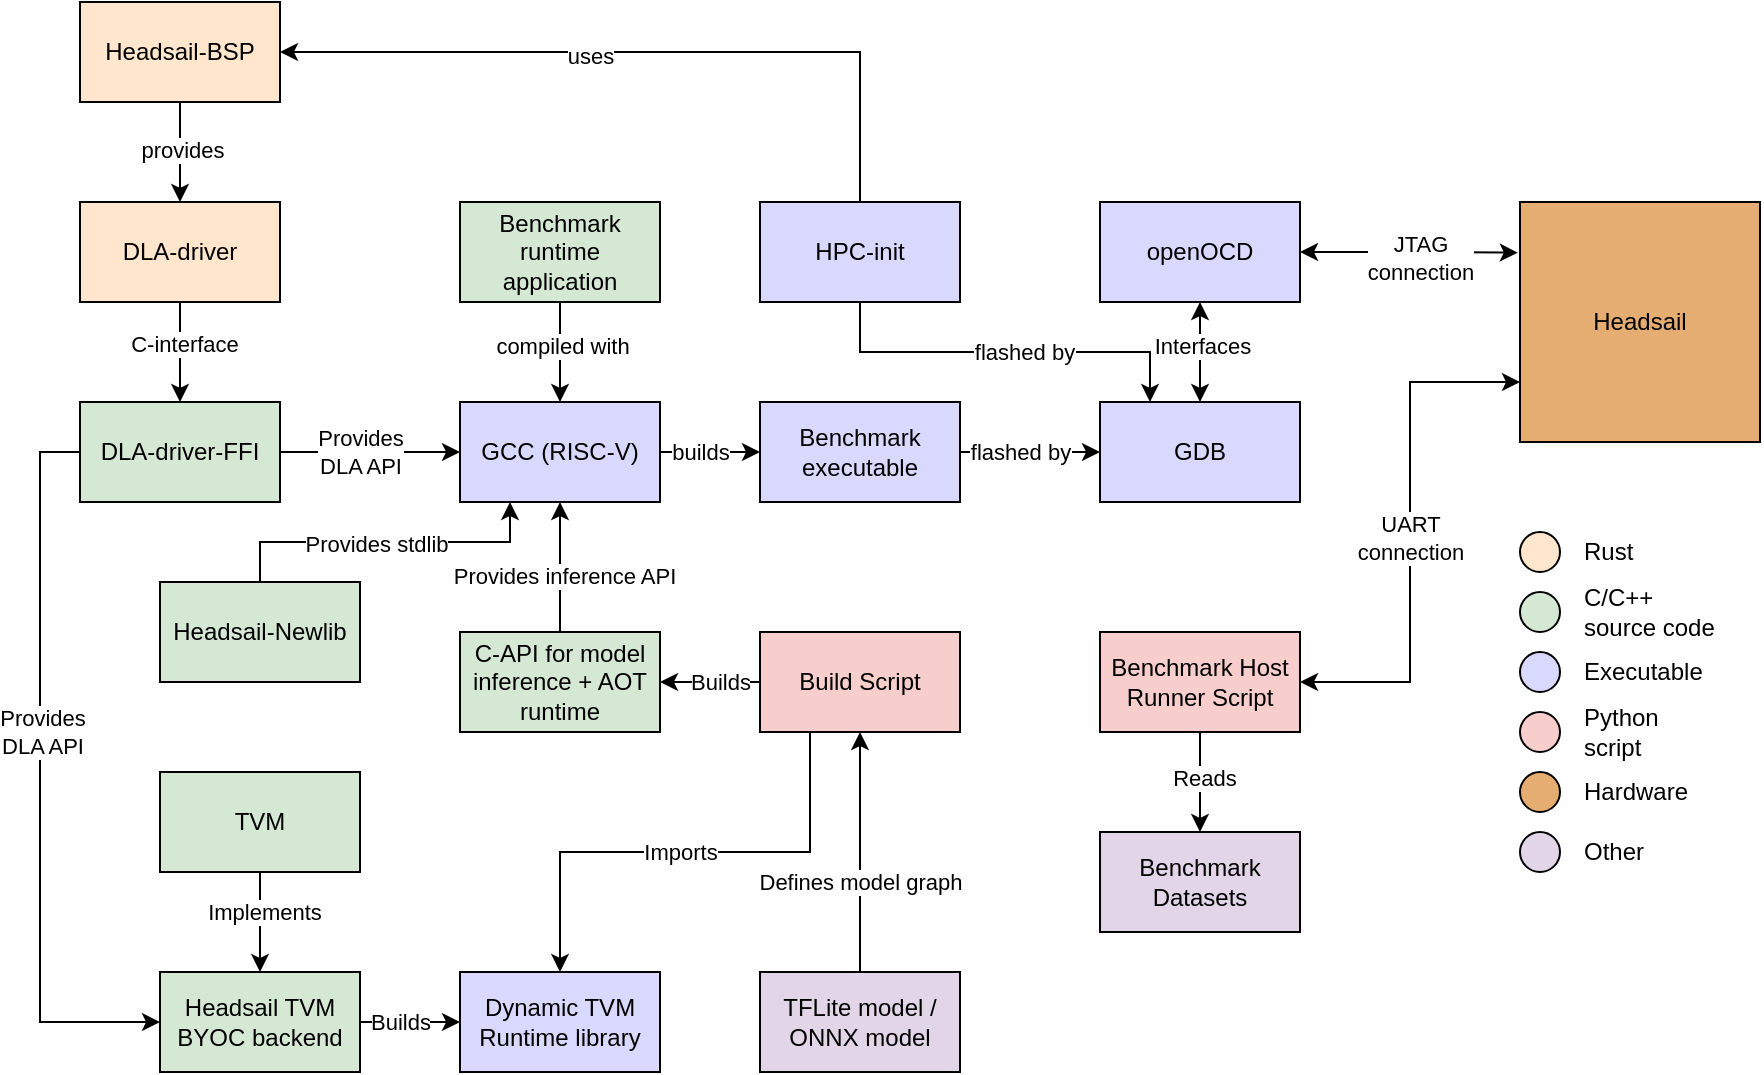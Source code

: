<mxfile version="24.8.4">
  <diagram name="Page-1" id="N4_iqDFgwWi0Bze136Xa">
    <mxGraphModel dx="1997" dy="744" grid="1" gridSize="10" guides="1" tooltips="1" connect="1" arrows="1" fold="1" page="1" pageScale="1" pageWidth="827" pageHeight="1169" math="0" shadow="0">
      <root>
        <mxCell id="0" />
        <mxCell id="1" parent="0" />
        <mxCell id="rBBJiRSD55_WXu8vEXPU-28" style="edgeStyle=orthogonalEdgeStyle;rounded=0;orthogonalLoop=1;jettySize=auto;html=1;exitX=0.5;exitY=1;exitDx=0;exitDy=0;entryX=0.5;entryY=0;entryDx=0;entryDy=0;" parent="1" source="rBBJiRSD55_WXu8vEXPU-1" target="rBBJiRSD55_WXu8vEXPU-17" edge="1">
          <mxGeometry relative="1" as="geometry" />
        </mxCell>
        <mxCell id="rBBJiRSD55_WXu8vEXPU-62" value="provides" style="edgeLabel;html=1;align=center;verticalAlign=middle;resizable=0;points=[];" parent="rBBJiRSD55_WXu8vEXPU-28" vertex="1" connectable="0">
          <mxGeometry x="-0.05" y="1" relative="1" as="geometry">
            <mxPoint as="offset" />
          </mxGeometry>
        </mxCell>
        <mxCell id="rBBJiRSD55_WXu8vEXPU-33" style="edgeStyle=orthogonalEdgeStyle;rounded=0;orthogonalLoop=1;jettySize=auto;html=1;exitX=1;exitY=0.5;exitDx=0;exitDy=0;entryX=0.5;entryY=0;entryDx=0;entryDy=0;startArrow=classic;startFill=1;endArrow=none;endFill=0;" parent="1" source="rBBJiRSD55_WXu8vEXPU-1" target="rBBJiRSD55_WXu8vEXPU-31" edge="1">
          <mxGeometry relative="1" as="geometry" />
        </mxCell>
        <mxCell id="rBBJiRSD55_WXu8vEXPU-61" value="uses" style="edgeLabel;html=1;align=center;verticalAlign=middle;resizable=0;points=[];" parent="rBBJiRSD55_WXu8vEXPU-33" vertex="1" connectable="0">
          <mxGeometry x="-0.151" y="-2" relative="1" as="geometry">
            <mxPoint as="offset" />
          </mxGeometry>
        </mxCell>
        <mxCell id="rBBJiRSD55_WXu8vEXPU-1" value="Headsail-BSP" style="rounded=0;whiteSpace=wrap;html=1;fillColor=#ffe6cc;strokeColor=default;" parent="1" vertex="1">
          <mxGeometry x="-40" y="180" width="100" height="50" as="geometry" />
        </mxCell>
        <mxCell id="rBBJiRSD55_WXu8vEXPU-2" value="" style="ellipse;whiteSpace=wrap;html=1;aspect=fixed;fillColor=#ffe6cc;strokeColor=#000000;" parent="1" vertex="1">
          <mxGeometry x="680" y="445" width="20" height="20" as="geometry" />
        </mxCell>
        <mxCell id="rBBJiRSD55_WXu8vEXPU-3" value="Rust" style="text;html=1;align=left;verticalAlign=middle;whiteSpace=wrap;rounded=0;" parent="1" vertex="1">
          <mxGeometry x="710" y="440" width="60" height="30" as="geometry" />
        </mxCell>
        <mxCell id="rBBJiRSD55_WXu8vEXPU-5" value="" style="ellipse;whiteSpace=wrap;html=1;aspect=fixed;fillColor=#d5e8d4;strokeColor=#000000;" parent="1" vertex="1">
          <mxGeometry x="680" y="475" width="20" height="20" as="geometry" />
        </mxCell>
        <mxCell id="rBBJiRSD55_WXu8vEXPU-6" value="C/C++ source code" style="text;html=1;align=left;verticalAlign=middle;whiteSpace=wrap;rounded=0;" parent="1" vertex="1">
          <mxGeometry x="710" y="470" width="70" height="30" as="geometry" />
        </mxCell>
        <mxCell id="rBBJiRSD55_WXu8vEXPU-7" value="" style="ellipse;whiteSpace=wrap;html=1;aspect=fixed;fillColor=#D9D9FF;strokeColor=#000000;" parent="1" vertex="1">
          <mxGeometry x="680" y="505" width="20" height="20" as="geometry" />
        </mxCell>
        <mxCell id="rBBJiRSD55_WXu8vEXPU-8" value="Executable" style="text;html=1;align=left;verticalAlign=middle;whiteSpace=wrap;rounded=0;" parent="1" vertex="1">
          <mxGeometry x="710" y="500" width="60" height="30" as="geometry" />
        </mxCell>
        <mxCell id="rBBJiRSD55_WXu8vEXPU-9" value="" style="ellipse;whiteSpace=wrap;html=1;aspect=fixed;fillColor=#E6AD73;strokeColor=#000000;fontColor=#333333;" parent="1" vertex="1">
          <mxGeometry x="680" y="565" width="20" height="20" as="geometry" />
        </mxCell>
        <mxCell id="rBBJiRSD55_WXu8vEXPU-10" value="Hardware" style="text;html=1;align=left;verticalAlign=middle;whiteSpace=wrap;rounded=0;" parent="1" vertex="1">
          <mxGeometry x="710" y="560" width="60" height="30" as="geometry" />
        </mxCell>
        <mxCell id="rBBJiRSD55_WXu8vEXPU-37" style="edgeStyle=orthogonalEdgeStyle;rounded=0;orthogonalLoop=1;jettySize=auto;html=1;exitX=0.5;exitY=1;exitDx=0;exitDy=0;entryX=0.5;entryY=0;entryDx=0;entryDy=0;" parent="1" source="rBBJiRSD55_WXu8vEXPU-12" target="rBBJiRSD55_WXu8vEXPU-36" edge="1">
          <mxGeometry relative="1" as="geometry" />
        </mxCell>
        <mxCell id="rBBJiRSD55_WXu8vEXPU-73" value="&lt;div&gt;Implements&lt;/div&gt;" style="edgeLabel;html=1;align=center;verticalAlign=middle;resizable=0;points=[];" parent="rBBJiRSD55_WXu8vEXPU-37" vertex="1" connectable="0">
          <mxGeometry x="-0.212" y="2" relative="1" as="geometry">
            <mxPoint as="offset" />
          </mxGeometry>
        </mxCell>
        <mxCell id="rBBJiRSD55_WXu8vEXPU-12" value="TVM" style="rounded=0;whiteSpace=wrap;html=1;fillColor=#d5e8d4;strokeColor=default;" parent="1" vertex="1">
          <mxGeometry y="565" width="100" height="50" as="geometry" />
        </mxCell>
        <mxCell id="rBBJiRSD55_WXu8vEXPU-25" style="edgeStyle=orthogonalEdgeStyle;rounded=0;orthogonalLoop=1;jettySize=auto;html=1;exitX=1;exitY=0.5;exitDx=0;exitDy=0;entryX=0;entryY=0.5;entryDx=0;entryDy=0;" parent="1" source="rBBJiRSD55_WXu8vEXPU-13" target="rBBJiRSD55_WXu8vEXPU-21" edge="1">
          <mxGeometry relative="1" as="geometry" />
        </mxCell>
        <mxCell id="rBBJiRSD55_WXu8vEXPU-58" value="builds" style="edgeLabel;html=1;align=center;verticalAlign=middle;resizable=0;points=[];" parent="rBBJiRSD55_WXu8vEXPU-25" vertex="1" connectable="0">
          <mxGeometry x="-0.271" relative="1" as="geometry">
            <mxPoint x="2" as="offset" />
          </mxGeometry>
        </mxCell>
        <mxCell id="rBBJiRSD55_WXu8vEXPU-13" value="GCC (RISC-V)" style="rounded=0;whiteSpace=wrap;html=1;fillColor=#D9D9FF;strokeColor=default;" parent="1" vertex="1">
          <mxGeometry x="150" y="380" width="100" height="50" as="geometry" />
        </mxCell>
        <mxCell id="rBBJiRSD55_WXu8vEXPU-50" style="edgeStyle=orthogonalEdgeStyle;rounded=0;orthogonalLoop=1;jettySize=auto;html=1;exitX=0.5;exitY=0;exitDx=0;exitDy=0;entryX=0.25;entryY=1;entryDx=0;entryDy=0;" parent="1" source="rBBJiRSD55_WXu8vEXPU-14" target="rBBJiRSD55_WXu8vEXPU-13" edge="1">
          <mxGeometry relative="1" as="geometry" />
        </mxCell>
        <mxCell id="rBBJiRSD55_WXu8vEXPU-56" value="Provides stdlib" style="edgeLabel;html=1;align=center;verticalAlign=middle;resizable=0;points=[];" parent="rBBJiRSD55_WXu8vEXPU-50" vertex="1" connectable="0">
          <mxGeometry x="-0.063" y="-1" relative="1" as="geometry">
            <mxPoint as="offset" />
          </mxGeometry>
        </mxCell>
        <mxCell id="rBBJiRSD55_WXu8vEXPU-14" value="Headsail-Newlib" style="rounded=0;whiteSpace=wrap;html=1;fillColor=#d5e8d4;strokeColor=default;" parent="1" vertex="1">
          <mxGeometry y="470" width="100" height="50" as="geometry" />
        </mxCell>
        <mxCell id="rBBJiRSD55_WXu8vEXPU-15" value="openOCD" style="rounded=0;whiteSpace=wrap;html=1;fillColor=#D9D9FF;strokeColor=default;" parent="1" vertex="1">
          <mxGeometry x="470" y="280" width="100" height="50" as="geometry" />
        </mxCell>
        <mxCell id="rBBJiRSD55_WXu8vEXPU-22" style="edgeStyle=orthogonalEdgeStyle;rounded=0;orthogonalLoop=1;jettySize=auto;html=1;exitX=0.5;exitY=0;exitDx=0;exitDy=0;entryX=0.5;entryY=1;entryDx=0;entryDy=0;startArrow=classic;startFill=1;" parent="1" source="rBBJiRSD55_WXu8vEXPU-16" target="rBBJiRSD55_WXu8vEXPU-15" edge="1">
          <mxGeometry relative="1" as="geometry" />
        </mxCell>
        <mxCell id="rBBJiRSD55_WXu8vEXPU-67" value="Interfaces" style="edgeLabel;html=1;align=center;verticalAlign=middle;resizable=0;points=[];" parent="rBBJiRSD55_WXu8vEXPU-22" vertex="1" connectable="0">
          <mxGeometry x="0.121" y="-1" relative="1" as="geometry">
            <mxPoint as="offset" />
          </mxGeometry>
        </mxCell>
        <mxCell id="rBBJiRSD55_WXu8vEXPU-16" value="GDB" style="rounded=0;whiteSpace=wrap;html=1;fillColor=#D9D9FF;strokeColor=default;" parent="1" vertex="1">
          <mxGeometry x="470" y="380" width="100" height="50" as="geometry" />
        </mxCell>
        <mxCell id="rBBJiRSD55_WXu8vEXPU-27" style="edgeStyle=orthogonalEdgeStyle;rounded=0;orthogonalLoop=1;jettySize=auto;html=1;exitX=0.5;exitY=1;exitDx=0;exitDy=0;" parent="1" source="rBBJiRSD55_WXu8vEXPU-17" target="rBBJiRSD55_WXu8vEXPU-18" edge="1">
          <mxGeometry relative="1" as="geometry" />
        </mxCell>
        <mxCell id="rBBJiRSD55_WXu8vEXPU-63" value="C-interface" style="edgeLabel;html=1;align=center;verticalAlign=middle;resizable=0;points=[];" parent="rBBJiRSD55_WXu8vEXPU-27" vertex="1" connectable="0">
          <mxGeometry x="-0.176" y="2" relative="1" as="geometry">
            <mxPoint as="offset" />
          </mxGeometry>
        </mxCell>
        <mxCell id="rBBJiRSD55_WXu8vEXPU-17" value="DLA-driver" style="rounded=0;whiteSpace=wrap;html=1;fillColor=#ffe6cc;strokeColor=default;" parent="1" vertex="1">
          <mxGeometry x="-40" y="280" width="100" height="50" as="geometry" />
        </mxCell>
        <mxCell id="rBBJiRSD55_WXu8vEXPU-26" style="edgeStyle=orthogonalEdgeStyle;rounded=0;orthogonalLoop=1;jettySize=auto;html=1;exitX=1;exitY=0.5;exitDx=0;exitDy=0;entryX=0;entryY=0.5;entryDx=0;entryDy=0;" parent="1" source="rBBJiRSD55_WXu8vEXPU-18" target="rBBJiRSD55_WXu8vEXPU-13" edge="1">
          <mxGeometry relative="1" as="geometry" />
        </mxCell>
        <mxCell id="rBBJiRSD55_WXu8vEXPU-57" value="&lt;div&gt;Provides&lt;/div&gt;&lt;div&gt;DLA API&lt;br&gt;&lt;/div&gt;" style="edgeLabel;html=1;align=center;verticalAlign=middle;resizable=0;points=[];" parent="rBBJiRSD55_WXu8vEXPU-26" vertex="1" connectable="0">
          <mxGeometry x="-0.121" relative="1" as="geometry">
            <mxPoint as="offset" />
          </mxGeometry>
        </mxCell>
        <mxCell id="rBBJiRSD55_WXu8vEXPU-35" style="edgeStyle=orthogonalEdgeStyle;rounded=0;orthogonalLoop=1;jettySize=auto;html=1;exitX=0;exitY=0.5;exitDx=0;exitDy=0;entryX=0;entryY=0.5;entryDx=0;entryDy=0;" parent="1" source="rBBJiRSD55_WXu8vEXPU-18" target="rBBJiRSD55_WXu8vEXPU-36" edge="1">
          <mxGeometry relative="1" as="geometry" />
        </mxCell>
        <mxCell id="rBBJiRSD55_WXu8vEXPU-66" value="&lt;div&gt;Provides&lt;/div&gt;&lt;div&gt;DLA API&lt;br&gt;&lt;/div&gt;" style="edgeLabel;html=1;align=center;verticalAlign=middle;resizable=0;points=[];" parent="rBBJiRSD55_WXu8vEXPU-35" vertex="1" connectable="0">
          <mxGeometry x="-0.323" y="1" relative="1" as="geometry">
            <mxPoint y="36" as="offset" />
          </mxGeometry>
        </mxCell>
        <mxCell id="rBBJiRSD55_WXu8vEXPU-18" value="DLA-driver-FFI" style="rounded=0;whiteSpace=wrap;html=1;fillColor=#d5e8d4;strokeColor=default;" parent="1" vertex="1">
          <mxGeometry x="-40" y="380" width="100" height="50" as="geometry" />
        </mxCell>
        <mxCell id="rBBJiRSD55_WXu8vEXPU-30" style="edgeStyle=orthogonalEdgeStyle;rounded=0;orthogonalLoop=1;jettySize=auto;html=1;exitX=0.5;exitY=1;exitDx=0;exitDy=0;" parent="1" source="rBBJiRSD55_WXu8vEXPU-19" target="rBBJiRSD55_WXu8vEXPU-13" edge="1">
          <mxGeometry relative="1" as="geometry" />
        </mxCell>
        <mxCell id="rBBJiRSD55_WXu8vEXPU-74" value="compiled with" style="edgeLabel;html=1;align=center;verticalAlign=middle;resizable=0;points=[];" parent="rBBJiRSD55_WXu8vEXPU-30" vertex="1" connectable="0">
          <mxGeometry x="-0.119" y="1" relative="1" as="geometry">
            <mxPoint as="offset" />
          </mxGeometry>
        </mxCell>
        <mxCell id="rBBJiRSD55_WXu8vEXPU-19" value="Benchmark runtime application" style="rounded=0;whiteSpace=wrap;html=1;fillColor=#d5e8d4;strokeColor=default;" parent="1" vertex="1">
          <mxGeometry x="150" y="280" width="100" height="50" as="geometry" />
        </mxCell>
        <mxCell id="rBBJiRSD55_WXu8vEXPU-20" value="Headsail" style="rounded=0;whiteSpace=wrap;html=1;fillColor=#E6AD73;strokeColor=default;" parent="1" vertex="1">
          <mxGeometry x="680" y="280" width="120" height="120" as="geometry" />
        </mxCell>
        <mxCell id="rBBJiRSD55_WXu8vEXPU-24" style="edgeStyle=orthogonalEdgeStyle;rounded=0;orthogonalLoop=1;jettySize=auto;html=1;exitX=1;exitY=0.5;exitDx=0;exitDy=0;entryX=0;entryY=0.5;entryDx=0;entryDy=0;" parent="1" source="rBBJiRSD55_WXu8vEXPU-21" target="rBBJiRSD55_WXu8vEXPU-16" edge="1">
          <mxGeometry relative="1" as="geometry" />
        </mxCell>
        <mxCell id="rBBJiRSD55_WXu8vEXPU-59" value="flashed by" style="edgeLabel;html=1;align=center;verticalAlign=middle;resizable=0;points=[];" parent="rBBJiRSD55_WXu8vEXPU-24" vertex="1" connectable="0">
          <mxGeometry x="-0.07" relative="1" as="geometry">
            <mxPoint x="-3" as="offset" />
          </mxGeometry>
        </mxCell>
        <mxCell id="rBBJiRSD55_WXu8vEXPU-21" value="Benchmark executable" style="rounded=0;whiteSpace=wrap;html=1;fillColor=#D9D9FF;strokeColor=default;" parent="1" vertex="1">
          <mxGeometry x="300" y="380" width="100" height="50" as="geometry" />
        </mxCell>
        <mxCell id="rBBJiRSD55_WXu8vEXPU-23" style="edgeStyle=orthogonalEdgeStyle;rounded=0;orthogonalLoop=1;jettySize=auto;html=1;exitX=1;exitY=0.5;exitDx=0;exitDy=0;entryX=-0.009;entryY=0.211;entryDx=0;entryDy=0;entryPerimeter=0;startArrow=classic;startFill=1;" parent="1" source="rBBJiRSD55_WXu8vEXPU-15" target="rBBJiRSD55_WXu8vEXPU-20" edge="1">
          <mxGeometry relative="1" as="geometry" />
        </mxCell>
        <mxCell id="rBBJiRSD55_WXu8vEXPU-68" value="&lt;div&gt;JTAG&lt;/div&gt;&lt;div&gt;connection&lt;br&gt;&lt;/div&gt;" style="edgeLabel;html=1;align=center;verticalAlign=middle;resizable=0;points=[];" parent="rBBJiRSD55_WXu8vEXPU-23" vertex="1" connectable="0">
          <mxGeometry x="0.102" y="-2" relative="1" as="geometry">
            <mxPoint as="offset" />
          </mxGeometry>
        </mxCell>
        <mxCell id="rBBJiRSD55_WXu8vEXPU-32" style="edgeStyle=orthogonalEdgeStyle;rounded=0;orthogonalLoop=1;jettySize=auto;html=1;exitX=0.5;exitY=1;exitDx=0;exitDy=0;entryX=0.25;entryY=0;entryDx=0;entryDy=0;" parent="1" source="rBBJiRSD55_WXu8vEXPU-31" target="rBBJiRSD55_WXu8vEXPU-16" edge="1">
          <mxGeometry relative="1" as="geometry" />
        </mxCell>
        <mxCell id="rBBJiRSD55_WXu8vEXPU-60" value="flashed by" style="edgeLabel;html=1;align=center;verticalAlign=middle;resizable=0;points=[];" parent="rBBJiRSD55_WXu8vEXPU-32" vertex="1" connectable="0">
          <mxGeometry x="0.098" relative="1" as="geometry">
            <mxPoint as="offset" />
          </mxGeometry>
        </mxCell>
        <mxCell id="rBBJiRSD55_WXu8vEXPU-31" value="HPC-init" style="rounded=0;whiteSpace=wrap;html=1;fillColor=#D9D9FF;strokeColor=default;" parent="1" vertex="1">
          <mxGeometry x="300" y="280" width="100" height="50" as="geometry" />
        </mxCell>
        <mxCell id="rBBJiRSD55_WXu8vEXPU-34" value="Dynamic TVM Runtime library" style="rounded=0;whiteSpace=wrap;html=1;fillColor=#D9D9FF;strokeColor=default;" parent="1" vertex="1">
          <mxGeometry x="150" y="665" width="100" height="50" as="geometry" />
        </mxCell>
        <mxCell id="rBBJiRSD55_WXu8vEXPU-38" style="edgeStyle=orthogonalEdgeStyle;rounded=0;orthogonalLoop=1;jettySize=auto;html=1;exitX=1;exitY=0.5;exitDx=0;exitDy=0;entryX=0;entryY=0.5;entryDx=0;entryDy=0;" parent="1" source="rBBJiRSD55_WXu8vEXPU-36" target="rBBJiRSD55_WXu8vEXPU-34" edge="1">
          <mxGeometry relative="1" as="geometry" />
        </mxCell>
        <mxCell id="rBBJiRSD55_WXu8vEXPU-55" value="Builds" style="edgeLabel;html=1;align=center;verticalAlign=middle;resizable=0;points=[];" parent="rBBJiRSD55_WXu8vEXPU-38" vertex="1" connectable="0">
          <mxGeometry x="-0.032" relative="1" as="geometry">
            <mxPoint x="-4" as="offset" />
          </mxGeometry>
        </mxCell>
        <mxCell id="rBBJiRSD55_WXu8vEXPU-36" value="Headsail TVM BYOC backend" style="rounded=0;whiteSpace=wrap;html=1;fillColor=#d5e8d4;strokeColor=default;" parent="1" vertex="1">
          <mxGeometry y="665" width="100" height="50" as="geometry" />
        </mxCell>
        <mxCell id="rBBJiRSD55_WXu8vEXPU-40" value="" style="ellipse;whiteSpace=wrap;html=1;aspect=fixed;fillColor=#f8cecc;strokeColor=default;" parent="1" vertex="1">
          <mxGeometry x="680" y="535" width="20" height="20" as="geometry" />
        </mxCell>
        <mxCell id="rBBJiRSD55_WXu8vEXPU-41" value="Python script" style="text;html=1;align=left;verticalAlign=middle;whiteSpace=wrap;rounded=0;" parent="1" vertex="1">
          <mxGeometry x="710" y="530" width="60" height="30" as="geometry" />
        </mxCell>
        <mxCell id="rBBJiRSD55_WXu8vEXPU-47" style="edgeStyle=orthogonalEdgeStyle;rounded=0;orthogonalLoop=1;jettySize=auto;html=1;entryX=1;entryY=0.5;entryDx=0;entryDy=0;exitX=0;exitY=0.5;exitDx=0;exitDy=0;" parent="1" source="rBBJiRSD55_WXu8vEXPU-42" target="rBBJiRSD55_WXu8vEXPU-45" edge="1">
          <mxGeometry relative="1" as="geometry">
            <mxPoint x="390" y="480" as="sourcePoint" />
          </mxGeometry>
        </mxCell>
        <mxCell id="rBBJiRSD55_WXu8vEXPU-52" value="Builds" style="edgeLabel;html=1;align=center;verticalAlign=middle;resizable=0;points=[];" parent="rBBJiRSD55_WXu8vEXPU-47" vertex="1" connectable="0">
          <mxGeometry x="-0.287" y="1" relative="1" as="geometry">
            <mxPoint x="-2" y="-1" as="offset" />
          </mxGeometry>
        </mxCell>
        <mxCell id="rBBJiRSD55_WXu8vEXPU-48" style="edgeStyle=orthogonalEdgeStyle;rounded=0;orthogonalLoop=1;jettySize=auto;html=1;exitX=0.25;exitY=1;exitDx=0;exitDy=0;" parent="1" source="rBBJiRSD55_WXu8vEXPU-42" target="rBBJiRSD55_WXu8vEXPU-34" edge="1">
          <mxGeometry relative="1" as="geometry">
            <mxPoint x="290" y="600" as="sourcePoint" />
          </mxGeometry>
        </mxCell>
        <mxCell id="rBBJiRSD55_WXu8vEXPU-53" value="Imports" style="edgeLabel;html=1;align=center;verticalAlign=middle;resizable=0;points=[];" parent="rBBJiRSD55_WXu8vEXPU-48" vertex="1" connectable="0">
          <mxGeometry x="-0.096" relative="1" as="geometry">
            <mxPoint x="-15" as="offset" />
          </mxGeometry>
        </mxCell>
        <mxCell id="rBBJiRSD55_WXu8vEXPU-42" value="Build Script" style="rounded=0;whiteSpace=wrap;html=1;fillColor=#f8cecc;strokeColor=default;" parent="1" vertex="1">
          <mxGeometry x="300" y="495" width="100" height="50" as="geometry" />
        </mxCell>
        <mxCell id="rBBJiRSD55_WXu8vEXPU-44" style="edgeStyle=orthogonalEdgeStyle;rounded=0;orthogonalLoop=1;jettySize=auto;html=1;exitX=1;exitY=0.5;exitDx=0;exitDy=0;entryX=0;entryY=0.75;entryDx=0;entryDy=0;startArrow=classic;startFill=1;" parent="1" source="rBBJiRSD55_WXu8vEXPU-43" target="rBBJiRSD55_WXu8vEXPU-20" edge="1">
          <mxGeometry relative="1" as="geometry" />
        </mxCell>
        <mxCell id="rBBJiRSD55_WXu8vEXPU-71" value="&lt;div&gt;UART&lt;/div&gt;&lt;div&gt;connection&lt;br&gt;&lt;/div&gt;" style="edgeLabel;html=1;align=center;verticalAlign=middle;resizable=0;points=[];" parent="rBBJiRSD55_WXu8vEXPU-44" vertex="1" connectable="0">
          <mxGeometry x="-0.024" relative="1" as="geometry">
            <mxPoint as="offset" />
          </mxGeometry>
        </mxCell>
        <mxCell id="rBBJiRSD55_WXu8vEXPU-82" style="edgeStyle=orthogonalEdgeStyle;rounded=0;orthogonalLoop=1;jettySize=auto;html=1;exitX=0.5;exitY=1;exitDx=0;exitDy=0;entryX=0.5;entryY=0;entryDx=0;entryDy=0;" parent="1" source="rBBJiRSD55_WXu8vEXPU-43" target="rBBJiRSD55_WXu8vEXPU-80" edge="1">
          <mxGeometry relative="1" as="geometry" />
        </mxCell>
        <mxCell id="rBBJiRSD55_WXu8vEXPU-83" value="Reads" style="edgeLabel;html=1;align=center;verticalAlign=middle;resizable=0;points=[];" parent="rBBJiRSD55_WXu8vEXPU-82" vertex="1" connectable="0">
          <mxGeometry x="-0.108" y="2" relative="1" as="geometry">
            <mxPoint as="offset" />
          </mxGeometry>
        </mxCell>
        <mxCell id="rBBJiRSD55_WXu8vEXPU-43" value="Benchmark Host Runner Script" style="rounded=0;whiteSpace=wrap;html=1;fillColor=#f8cecc;strokeColor=default;" parent="1" vertex="1">
          <mxGeometry x="470" y="495" width="100" height="50" as="geometry" />
        </mxCell>
        <mxCell id="rBBJiRSD55_WXu8vEXPU-46" style="edgeStyle=orthogonalEdgeStyle;rounded=0;orthogonalLoop=1;jettySize=auto;html=1;exitX=0.5;exitY=0;exitDx=0;exitDy=0;entryX=0.5;entryY=1;entryDx=0;entryDy=0;" parent="1" source="rBBJiRSD55_WXu8vEXPU-45" target="rBBJiRSD55_WXu8vEXPU-13" edge="1">
          <mxGeometry relative="1" as="geometry" />
        </mxCell>
        <mxCell id="rBBJiRSD55_WXu8vEXPU-65" value="Provides inference API" style="edgeLabel;html=1;align=center;verticalAlign=middle;resizable=0;points=[];" parent="rBBJiRSD55_WXu8vEXPU-46" vertex="1" connectable="0">
          <mxGeometry x="-0.135" y="-2" relative="1" as="geometry">
            <mxPoint as="offset" />
          </mxGeometry>
        </mxCell>
        <mxCell id="rBBJiRSD55_WXu8vEXPU-45" value="C-API for model inference + AOT runtime" style="rounded=0;whiteSpace=wrap;html=1;fillColor=#d5e8d4;strokeColor=default;" parent="1" vertex="1">
          <mxGeometry x="150" y="495" width="100" height="50" as="geometry" />
        </mxCell>
        <mxCell id="rBBJiRSD55_WXu8vEXPU-78" style="edgeStyle=orthogonalEdgeStyle;rounded=0;orthogonalLoop=1;jettySize=auto;html=1;exitX=0.5;exitY=0;exitDx=0;exitDy=0;entryX=0.5;entryY=1;entryDx=0;entryDy=0;" parent="1" source="rBBJiRSD55_WXu8vEXPU-75" target="rBBJiRSD55_WXu8vEXPU-42" edge="1">
          <mxGeometry relative="1" as="geometry" />
        </mxCell>
        <mxCell id="rBBJiRSD55_WXu8vEXPU-79" value="Defines model graph" style="edgeLabel;html=1;align=center;verticalAlign=middle;resizable=0;points=[];" parent="rBBJiRSD55_WXu8vEXPU-78" vertex="1" connectable="0">
          <mxGeometry x="-0.25" relative="1" as="geometry">
            <mxPoint as="offset" />
          </mxGeometry>
        </mxCell>
        <mxCell id="rBBJiRSD55_WXu8vEXPU-75" value="TFLite model / ONNX model" style="rounded=0;whiteSpace=wrap;html=1;fillColor=#e1d5e7;strokeColor=default;" parent="1" vertex="1">
          <mxGeometry x="300" y="665" width="100" height="50" as="geometry" />
        </mxCell>
        <mxCell id="rBBJiRSD55_WXu8vEXPU-76" value="" style="ellipse;whiteSpace=wrap;html=1;aspect=fixed;fillColor=#e1d5e7;strokeColor=default;" parent="1" vertex="1">
          <mxGeometry x="680" y="595" width="20" height="20" as="geometry" />
        </mxCell>
        <mxCell id="rBBJiRSD55_WXu8vEXPU-77" value="Other" style="text;html=1;align=left;verticalAlign=middle;whiteSpace=wrap;rounded=0;" parent="1" vertex="1">
          <mxGeometry x="710" y="590" width="60" height="30" as="geometry" />
        </mxCell>
        <mxCell id="rBBJiRSD55_WXu8vEXPU-80" value="&lt;div&gt;Benchmark&lt;/div&gt;&lt;div&gt;Datasets&lt;br&gt;&lt;/div&gt;" style="rounded=0;whiteSpace=wrap;html=1;fillColor=#e1d5e7;strokeColor=default;" parent="1" vertex="1">
          <mxGeometry x="470" y="595" width="100" height="50" as="geometry" />
        </mxCell>
      </root>
    </mxGraphModel>
  </diagram>
</mxfile>
